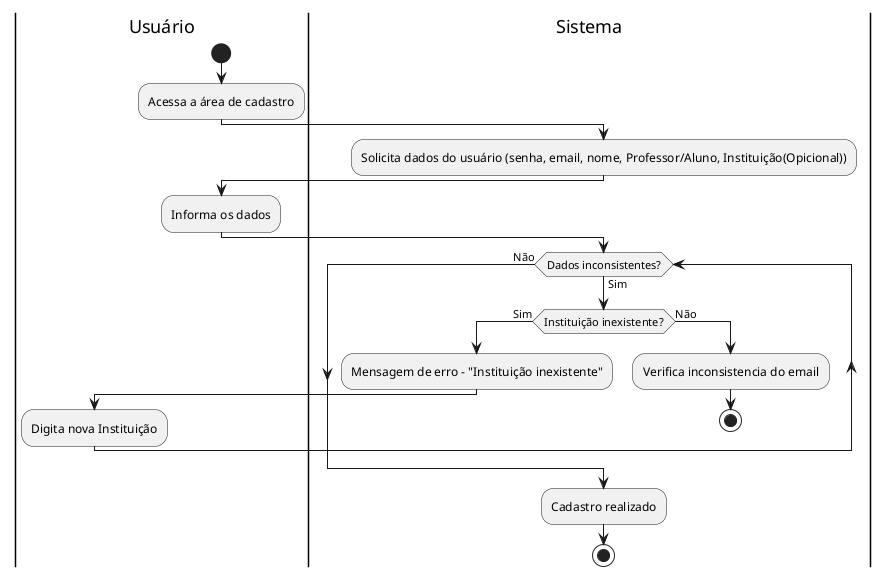 @startuml

|Usuário|
start
:Acessa a área de cadastro;

|Sistema|
:Solicita dados do usuário (senha, email, nome, Professor/Aluno, Instituição(Opicional));

|Usuário|
:Informa os dados;

|Sistema|
while (Dados inconsistentes?) is (Sim)
    if (Instituição inexistente?) then (Sim)
        :Mensagem de erro - "Instituição inexistente";

        |Usuário|
        :Digita nova Instituição;

        |Sistema|
    else (Não)
        :Verifica inconsistencia do email;
        stop
    endif

endwhile (Não)

|Sistema|
:Cadastro realizado;
stop

@enduml